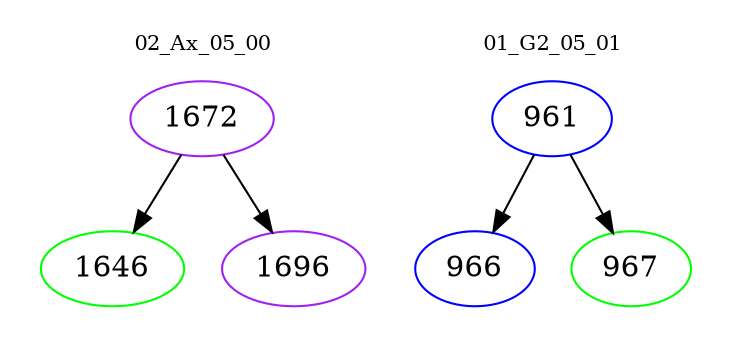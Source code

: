 digraph{
subgraph cluster_0 {
color = white
label = "02_Ax_05_00";
fontsize=10;
T0_1672 [label="1672", color="purple"]
T0_1672 -> T0_1646 [color="black"]
T0_1646 [label="1646", color="green"]
T0_1672 -> T0_1696 [color="black"]
T0_1696 [label="1696", color="purple"]
}
subgraph cluster_1 {
color = white
label = "01_G2_05_01";
fontsize=10;
T1_961 [label="961", color="blue"]
T1_961 -> T1_966 [color="black"]
T1_966 [label="966", color="blue"]
T1_961 -> T1_967 [color="black"]
T1_967 [label="967", color="green"]
}
}

